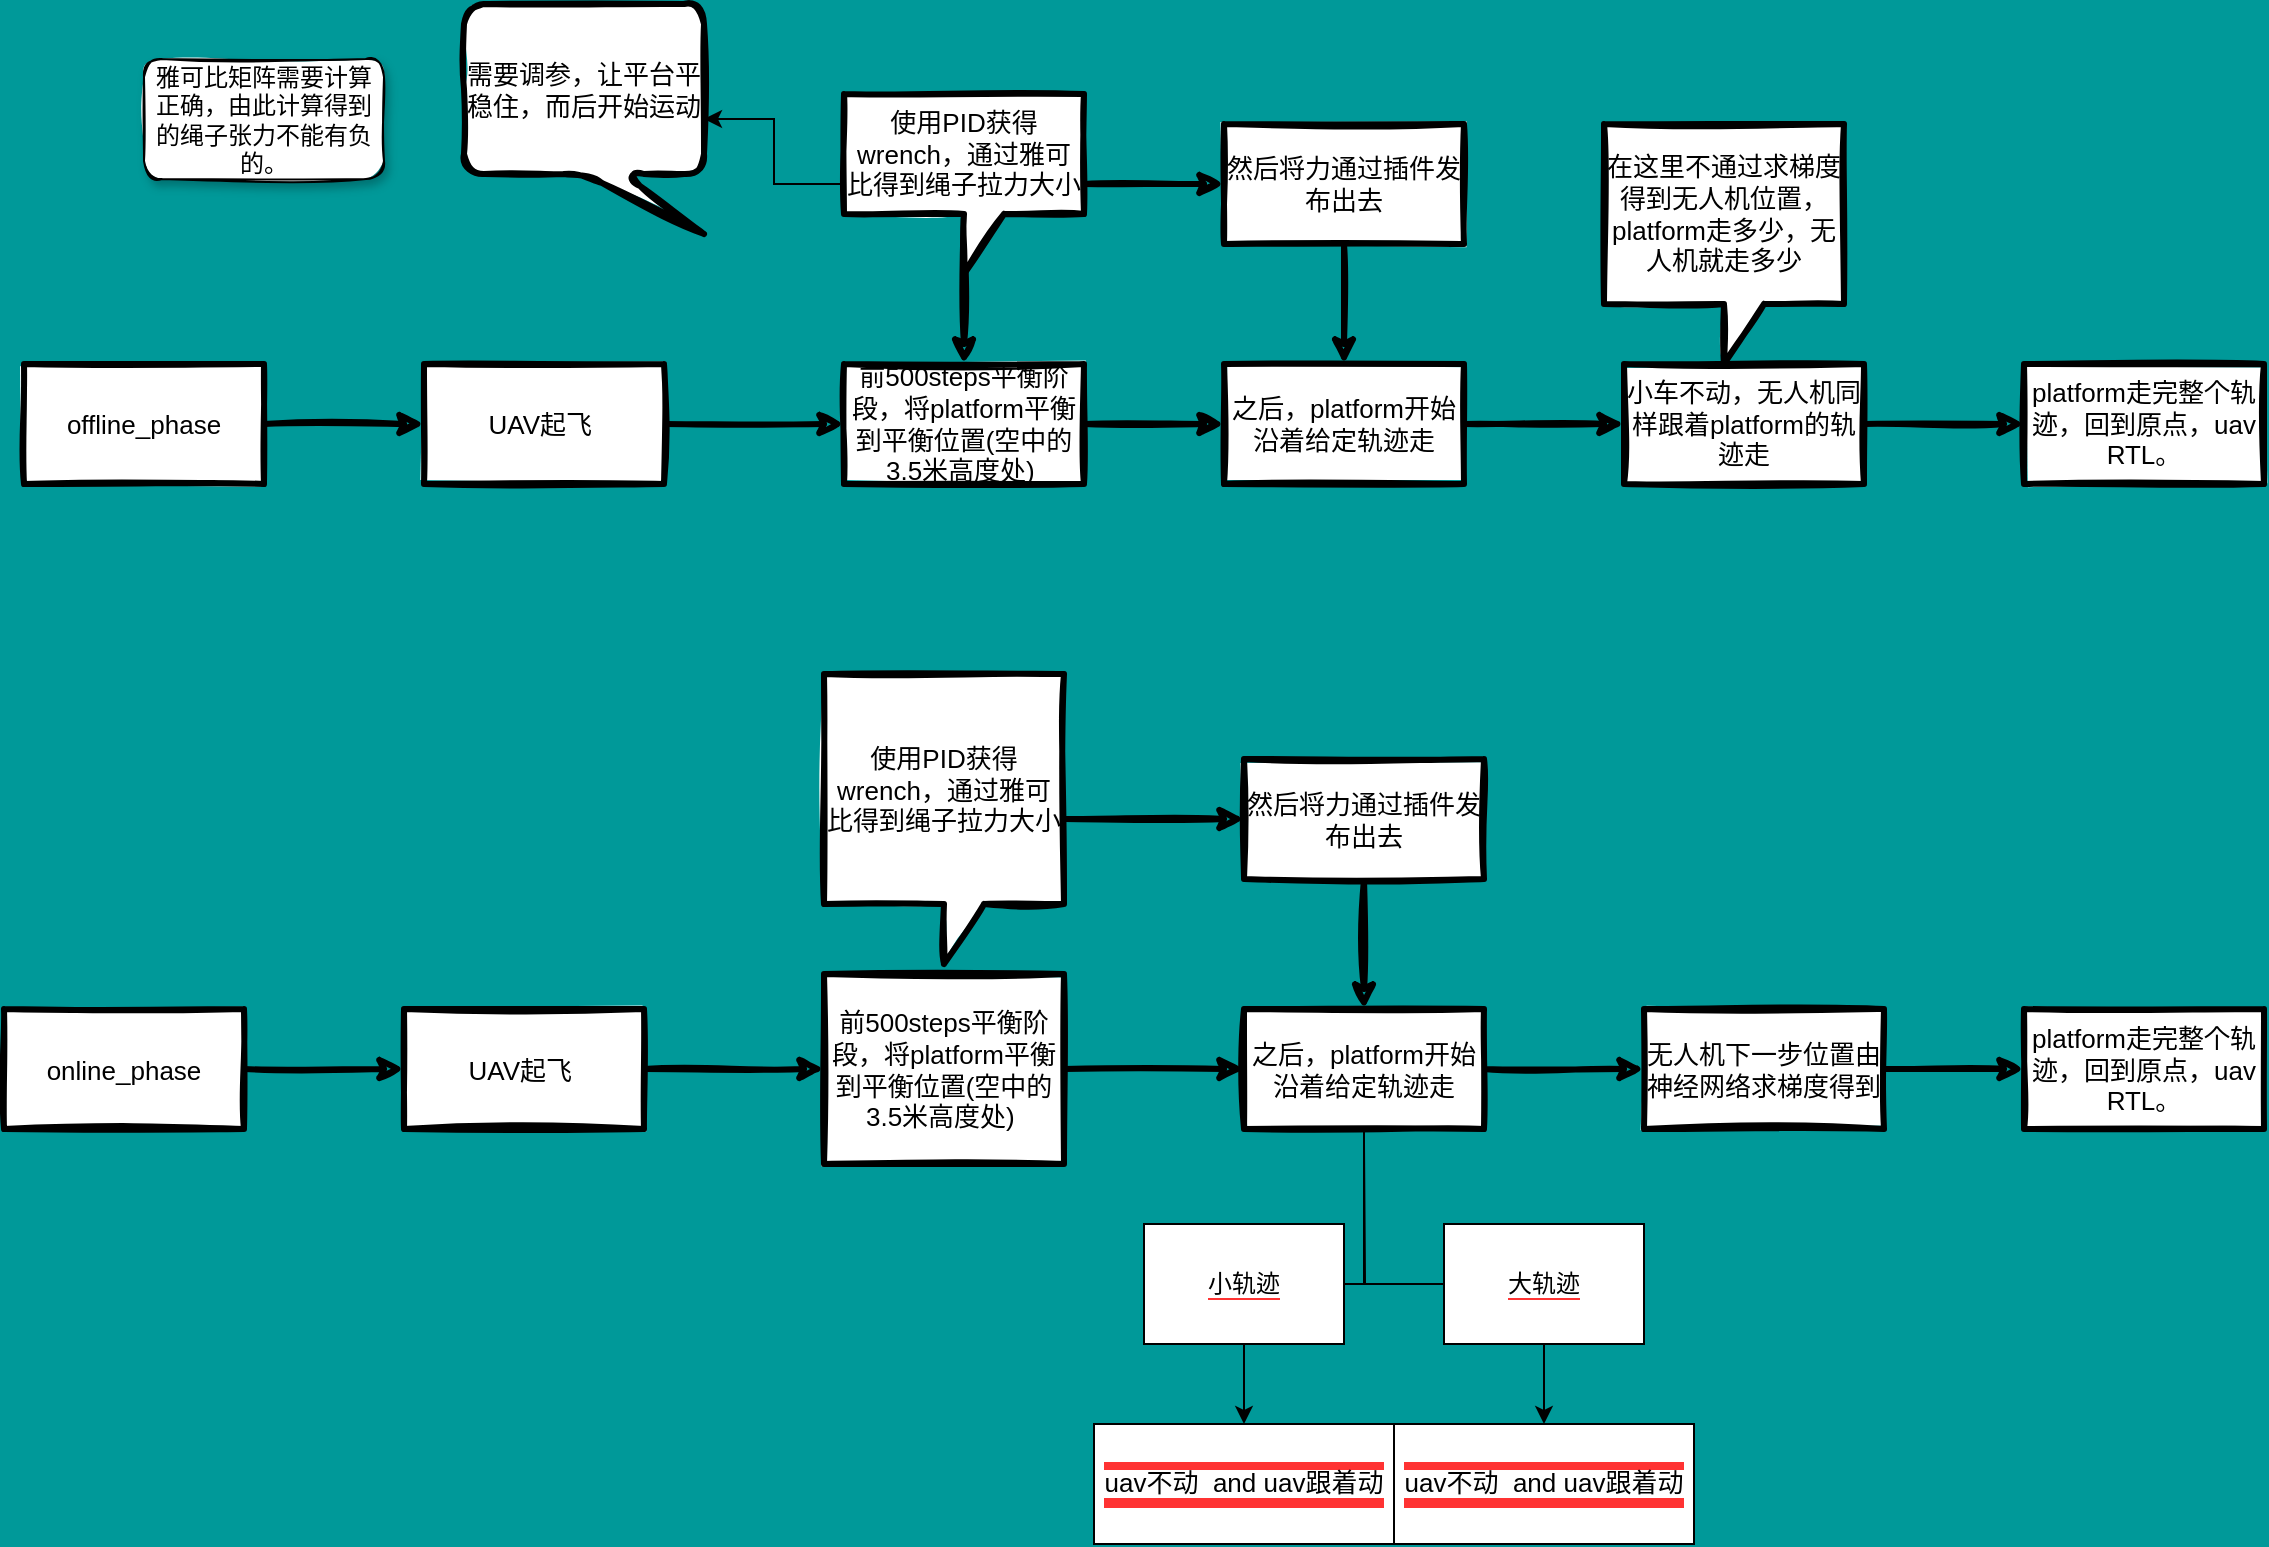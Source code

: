 <mxfile version="15.7.0" type="github">
  <diagram id="QoAezUC9s3ewCZSQBftZ" name="Page-1">
    <mxGraphModel dx="1350" dy="773" grid="1" gridSize="10" guides="1" tooltips="1" connect="1" arrows="1" fold="1" page="1" pageScale="1" pageWidth="827" pageHeight="1169" background="#009999" math="0" shadow="0">
      <root>
        <mxCell id="0" />
        <mxCell id="1" parent="0" />
        <mxCell id="ua3PY_kPn9vB6h3faCUK-3" value="" style="edgeStyle=orthogonalEdgeStyle;rounded=0;orthogonalLoop=1;jettySize=auto;html=1;sketch=1;strokeWidth=3;fontSize=13;" parent="1" source="ua3PY_kPn9vB6h3faCUK-1" target="ua3PY_kPn9vB6h3faCUK-2" edge="1">
          <mxGeometry relative="1" as="geometry" />
        </mxCell>
        <mxCell id="ua3PY_kPn9vB6h3faCUK-1" value="offline_phase" style="whiteSpace=wrap;html=1;sketch=1;strokeWidth=3;fontSize=13;" parent="1" vertex="1">
          <mxGeometry x="90" y="220" width="120" height="60" as="geometry" />
        </mxCell>
        <mxCell id="ua3PY_kPn9vB6h3faCUK-5" value="" style="edgeStyle=orthogonalEdgeStyle;rounded=0;orthogonalLoop=1;jettySize=auto;html=1;sketch=1;strokeWidth=3;fontSize=13;" parent="1" source="ua3PY_kPn9vB6h3faCUK-2" target="ua3PY_kPn9vB6h3faCUK-4" edge="1">
          <mxGeometry relative="1" as="geometry" />
        </mxCell>
        <mxCell id="ua3PY_kPn9vB6h3faCUK-2" value="UAV起飞&lt;span style=&quot;white-space: pre; font-size: 13px;&quot;&gt; &lt;/span&gt;" style="whiteSpace=wrap;html=1;sketch=1;strokeWidth=3;fontSize=13;" parent="1" vertex="1">
          <mxGeometry x="290" y="220" width="120" height="60" as="geometry" />
        </mxCell>
        <mxCell id="ua3PY_kPn9vB6h3faCUK-7" value="" style="edgeStyle=orthogonalEdgeStyle;rounded=0;orthogonalLoop=1;jettySize=auto;html=1;sketch=1;strokeWidth=3;fontSize=13;" parent="1" source="ua3PY_kPn9vB6h3faCUK-4" target="ua3PY_kPn9vB6h3faCUK-6" edge="1">
          <mxGeometry relative="1" as="geometry" />
        </mxCell>
        <mxCell id="ua3PY_kPn9vB6h3faCUK-4" value="前500steps平衡阶段，将platform平衡到平衡位置(空中的3.5米高度处)&lt;span style=&quot;white-space: pre ; font-size: 13px&quot;&gt; &lt;/span&gt;" style="whiteSpace=wrap;html=1;sketch=1;strokeWidth=3;fontSize=13;" parent="1" vertex="1">
          <mxGeometry x="500" y="220" width="120" height="60" as="geometry" />
        </mxCell>
        <mxCell id="ua3PY_kPn9vB6h3faCUK-12" value="" style="edgeStyle=orthogonalEdgeStyle;rounded=0;orthogonalLoop=1;jettySize=auto;html=1;sketch=1;strokeWidth=3;fontSize=13;" parent="1" source="ua3PY_kPn9vB6h3faCUK-6" target="ua3PY_kPn9vB6h3faCUK-11" edge="1">
          <mxGeometry relative="1" as="geometry" />
        </mxCell>
        <mxCell id="ua3PY_kPn9vB6h3faCUK-6" value="之后，platform开始沿着给定轨迹走" style="whiteSpace=wrap;html=1;sketch=1;strokeWidth=3;fontSize=13;" parent="1" vertex="1">
          <mxGeometry x="690" y="220" width="120" height="60" as="geometry" />
        </mxCell>
        <mxCell id="ua3PY_kPn9vB6h3faCUK-10" value="" style="edgeStyle=orthogonalEdgeStyle;rounded=0;orthogonalLoop=1;jettySize=auto;html=1;sketch=1;strokeWidth=3;fontSize=13;" parent="1" source="ua3PY_kPn9vB6h3faCUK-8" target="ua3PY_kPn9vB6h3faCUK-9" edge="1">
          <mxGeometry relative="1" as="geometry" />
        </mxCell>
        <mxCell id="ua3PY_kPn9vB6h3faCUK-14" value="" style="edgeStyle=orthogonalEdgeStyle;rounded=0;orthogonalLoop=1;jettySize=auto;html=1;sketch=1;strokeWidth=3;fontSize=13;" parent="1" source="ua3PY_kPn9vB6h3faCUK-8" target="ua3PY_kPn9vB6h3faCUK-4" edge="1">
          <mxGeometry relative="1" as="geometry" />
        </mxCell>
        <mxCell id="GzNerrLV8e-F1UKID8HR-2" value="" style="edgeStyle=orthogonalEdgeStyle;rounded=0;orthogonalLoop=1;jettySize=auto;html=1;" parent="1" source="ua3PY_kPn9vB6h3faCUK-8" target="GzNerrLV8e-F1UKID8HR-1" edge="1">
          <mxGeometry relative="1" as="geometry" />
        </mxCell>
        <mxCell id="ua3PY_kPn9vB6h3faCUK-8" value="使用PID获得wrench，通过雅可比得到绳子拉力大小" style="shape=callout;whiteSpace=wrap;html=1;perimeter=calloutPerimeter;position2=0.5;sketch=1;strokeWidth=3;fontSize=13;" parent="1" vertex="1">
          <mxGeometry x="500" y="85" width="120" height="90" as="geometry" />
        </mxCell>
        <mxCell id="ua3PY_kPn9vB6h3faCUK-13" value="" style="edgeStyle=orthogonalEdgeStyle;rounded=0;orthogonalLoop=1;jettySize=auto;html=1;sketch=1;strokeWidth=3;fontSize=13;" parent="1" source="ua3PY_kPn9vB6h3faCUK-9" target="ua3PY_kPn9vB6h3faCUK-6" edge="1">
          <mxGeometry relative="1" as="geometry" />
        </mxCell>
        <mxCell id="ua3PY_kPn9vB6h3faCUK-9" value="然后将力通过插件发布出去" style="whiteSpace=wrap;html=1;sketch=1;strokeWidth=3;fontSize=13;" parent="1" vertex="1">
          <mxGeometry x="690" y="100" width="120" height="60" as="geometry" />
        </mxCell>
        <mxCell id="ua3PY_kPn9vB6h3faCUK-17" value="" style="edgeStyle=orthogonalEdgeStyle;rounded=0;orthogonalLoop=1;jettySize=auto;html=1;sketch=1;strokeWidth=3;fontSize=13;" parent="1" source="ua3PY_kPn9vB6h3faCUK-11" target="ua3PY_kPn9vB6h3faCUK-16" edge="1">
          <mxGeometry relative="1" as="geometry" />
        </mxCell>
        <mxCell id="ua3PY_kPn9vB6h3faCUK-11" value="小车不动，无人机同样跟着platform的轨迹走" style="whiteSpace=wrap;html=1;sketch=1;strokeWidth=3;fontSize=13;" parent="1" vertex="1">
          <mxGeometry x="890" y="220" width="120" height="60" as="geometry" />
        </mxCell>
        <mxCell id="ua3PY_kPn9vB6h3faCUK-15" value="在这里不通过求梯度得到无人机位置，platform走多少，无人机就走多少" style="shape=callout;whiteSpace=wrap;html=1;perimeter=calloutPerimeter;sketch=1;strokeWidth=3;fontSize=13;" parent="1" vertex="1">
          <mxGeometry x="880" y="100" width="120" height="120" as="geometry" />
        </mxCell>
        <mxCell id="ua3PY_kPn9vB6h3faCUK-16" value="platform走完整个轨迹，回到原点，uav RTL。" style="whiteSpace=wrap;html=1;sketch=1;strokeWidth=3;fontSize=13;" parent="1" vertex="1">
          <mxGeometry x="1090" y="220" width="120" height="60" as="geometry" />
        </mxCell>
        <mxCell id="ua3PY_kPn9vB6h3faCUK-18" value="" style="edgeStyle=orthogonalEdgeStyle;rounded=0;orthogonalLoop=1;jettySize=auto;html=1;sketch=1;strokeWidth=3;fontSize=13;" parent="1" source="ua3PY_kPn9vB6h3faCUK-19" target="ua3PY_kPn9vB6h3faCUK-21" edge="1">
          <mxGeometry relative="1" as="geometry" />
        </mxCell>
        <mxCell id="ua3PY_kPn9vB6h3faCUK-19" value="online_phase" style="whiteSpace=wrap;html=1;sketch=1;strokeWidth=3;fontSize=13;" parent="1" vertex="1">
          <mxGeometry x="80" y="542.5" width="120" height="60" as="geometry" />
        </mxCell>
        <mxCell id="ua3PY_kPn9vB6h3faCUK-20" value="" style="edgeStyle=orthogonalEdgeStyle;rounded=0;orthogonalLoop=1;jettySize=auto;html=1;sketch=1;strokeWidth=3;fontSize=13;" parent="1" source="ua3PY_kPn9vB6h3faCUK-21" target="ua3PY_kPn9vB6h3faCUK-23" edge="1">
          <mxGeometry relative="1" as="geometry" />
        </mxCell>
        <mxCell id="ua3PY_kPn9vB6h3faCUK-21" value="UAV起飞&lt;span style=&quot;white-space: pre; font-size: 13px;&quot;&gt; &lt;/span&gt;" style="whiteSpace=wrap;html=1;sketch=1;strokeWidth=3;fontSize=13;" parent="1" vertex="1">
          <mxGeometry x="280" y="542.5" width="120" height="60" as="geometry" />
        </mxCell>
        <mxCell id="ua3PY_kPn9vB6h3faCUK-22" value="" style="edgeStyle=orthogonalEdgeStyle;rounded=0;orthogonalLoop=1;jettySize=auto;html=1;sketch=1;strokeWidth=3;fontSize=13;" parent="1" source="ua3PY_kPn9vB6h3faCUK-23" target="ua3PY_kPn9vB6h3faCUK-25" edge="1">
          <mxGeometry relative="1" as="geometry" />
        </mxCell>
        <mxCell id="ua3PY_kPn9vB6h3faCUK-23" value="前500steps平衡阶段，将platform平衡到平衡位置(空中的3.5米高度处)&lt;span style=&quot;white-space: pre ; font-size: 13px&quot;&gt; &lt;/span&gt;" style="whiteSpace=wrap;html=1;sketch=1;strokeWidth=3;fontSize=13;" parent="1" vertex="1">
          <mxGeometry x="490" y="525" width="120" height="95" as="geometry" />
        </mxCell>
        <mxCell id="ua3PY_kPn9vB6h3faCUK-24" value="" style="edgeStyle=orthogonalEdgeStyle;rounded=0;orthogonalLoop=1;jettySize=auto;html=1;sketch=1;strokeWidth=3;fontSize=13;" parent="1" source="ua3PY_kPn9vB6h3faCUK-25" target="ua3PY_kPn9vB6h3faCUK-32" edge="1">
          <mxGeometry relative="1" as="geometry" />
        </mxCell>
        <mxCell id="ua3PY_kPn9vB6h3faCUK-25" value="之后，platform开始沿着给定轨迹走" style="whiteSpace=wrap;html=1;sketch=1;strokeWidth=3;fontSize=13;" parent="1" vertex="1">
          <mxGeometry x="700" y="542.5" width="120" height="60" as="geometry" />
        </mxCell>
        <mxCell id="ua3PY_kPn9vB6h3faCUK-26" value="" style="edgeStyle=orthogonalEdgeStyle;rounded=0;orthogonalLoop=1;jettySize=auto;html=1;sketch=1;strokeWidth=3;fontSize=13;" parent="1" source="ua3PY_kPn9vB6h3faCUK-28" target="ua3PY_kPn9vB6h3faCUK-30" edge="1">
          <mxGeometry relative="1" as="geometry" />
        </mxCell>
        <mxCell id="ua3PY_kPn9vB6h3faCUK-28" value="使用PID获得wrench，通过雅可比得到绳子拉力大小" style="shape=callout;whiteSpace=wrap;html=1;perimeter=calloutPerimeter;position2=0.5;sketch=1;strokeWidth=3;fontSize=13;" parent="1" vertex="1">
          <mxGeometry x="490" y="375" width="120" height="145" as="geometry" />
        </mxCell>
        <mxCell id="ua3PY_kPn9vB6h3faCUK-29" value="" style="edgeStyle=orthogonalEdgeStyle;rounded=0;orthogonalLoop=1;jettySize=auto;html=1;sketch=1;strokeWidth=3;fontSize=13;" parent="1" source="ua3PY_kPn9vB6h3faCUK-30" target="ua3PY_kPn9vB6h3faCUK-25" edge="1">
          <mxGeometry relative="1" as="geometry" />
        </mxCell>
        <mxCell id="ua3PY_kPn9vB6h3faCUK-30" value="然后将力通过插件发布出去" style="whiteSpace=wrap;html=1;sketch=1;strokeWidth=3;fontSize=13;" parent="1" vertex="1">
          <mxGeometry x="700" y="417.5" width="120" height="60" as="geometry" />
        </mxCell>
        <mxCell id="ua3PY_kPn9vB6h3faCUK-31" value="" style="edgeStyle=orthogonalEdgeStyle;rounded=0;orthogonalLoop=1;jettySize=auto;html=1;sketch=1;strokeWidth=3;fontSize=13;" parent="1" source="ua3PY_kPn9vB6h3faCUK-32" target="ua3PY_kPn9vB6h3faCUK-34" edge="1">
          <mxGeometry relative="1" as="geometry" />
        </mxCell>
        <mxCell id="ua3PY_kPn9vB6h3faCUK-32" value="无人机下一步位置由神经网络求梯度得到" style="whiteSpace=wrap;html=1;sketch=1;strokeWidth=3;fontSize=13;" parent="1" vertex="1">
          <mxGeometry x="900" y="542.5" width="120" height="60" as="geometry" />
        </mxCell>
        <mxCell id="ua3PY_kPn9vB6h3faCUK-34" value="platform走完整个轨迹，回到原点，uav RTL。" style="whiteSpace=wrap;html=1;sketch=1;strokeWidth=3;fontSize=13;" parent="1" vertex="1">
          <mxGeometry x="1090" y="542.5" width="120" height="60" as="geometry" />
        </mxCell>
        <mxCell id="GzNerrLV8e-F1UKID8HR-1" value="需要调参，让平台平稳住，而后开始运动" style="shape=callout;whiteSpace=wrap;html=1;perimeter=calloutPerimeter;position2=1;sketch=1;strokeWidth=3;fontSize=13;rounded=1;shadow=0;" parent="1" vertex="1">
          <mxGeometry x="310" y="40" width="120" height="115" as="geometry" />
        </mxCell>
        <mxCell id="GzNerrLV8e-F1UKID8HR-3" value="雅可比矩阵需要计算正确，由此计算得到的绳子张力不能有负的。" style="whiteSpace=wrap;html=1;sketch=1;glass=0;rounded=1;shadow=1;" parent="1" vertex="1">
          <mxGeometry x="150" y="67.5" width="120" height="60" as="geometry" />
        </mxCell>
        <mxCell id="EvNH0Uwl2zvQ3oBuCaG_-3" value="" style="edgeStyle=orthogonalEdgeStyle;startArrow=none;endArrow=none;rounded=0;targetPortConstraint=eastwest;sourcePortConstraint=northsouth;" edge="1" target="EvNH0Uwl2zvQ3oBuCaG_-5" parent="1">
          <mxGeometry relative="1" as="geometry">
            <mxPoint x="760" y="610" as="sourcePoint" />
          </mxGeometry>
        </mxCell>
        <mxCell id="EvNH0Uwl2zvQ3oBuCaG_-4" value="" style="edgeStyle=orthogonalEdgeStyle;startArrow=none;endArrow=none;rounded=0;targetPortConstraint=eastwest;sourcePortConstraint=northsouth;exitX=0.5;exitY=1;exitDx=0;exitDy=0;" edge="1" target="EvNH0Uwl2zvQ3oBuCaG_-6" parent="1" source="ua3PY_kPn9vB6h3faCUK-25">
          <mxGeometry relative="1" as="geometry">
            <mxPoint x="760" y="610" as="sourcePoint" />
          </mxGeometry>
        </mxCell>
        <mxCell id="EvNH0Uwl2zvQ3oBuCaG_-8" value="" style="edgeStyle=orthogonalEdgeStyle;rounded=0;orthogonalLoop=1;jettySize=auto;html=1;" edge="1" parent="1" source="EvNH0Uwl2zvQ3oBuCaG_-5" target="EvNH0Uwl2zvQ3oBuCaG_-7">
          <mxGeometry relative="1" as="geometry" />
        </mxCell>
        <mxCell id="EvNH0Uwl2zvQ3oBuCaG_-5" value="&lt;span style=&quot;background-color: rgb(255 , 255 , 255)&quot;&gt;小轨迹&lt;/span&gt;" style="whiteSpace=wrap;html=1;align=center;verticalAlign=middle;treeFolding=1;treeMoving=1;labelBackgroundColor=#FF3333;fillColor=#FFFFFF;" vertex="1" parent="1">
          <mxGeometry x="650" y="650" width="100" height="60" as="geometry" />
        </mxCell>
        <mxCell id="EvNH0Uwl2zvQ3oBuCaG_-10" style="edgeStyle=orthogonalEdgeStyle;rounded=0;orthogonalLoop=1;jettySize=auto;html=1;exitX=0.5;exitY=1;exitDx=0;exitDy=0;entryX=0.5;entryY=0;entryDx=0;entryDy=0;fontSize=13;" edge="1" parent="1" source="EvNH0Uwl2zvQ3oBuCaG_-6" target="EvNH0Uwl2zvQ3oBuCaG_-9">
          <mxGeometry relative="1" as="geometry" />
        </mxCell>
        <mxCell id="EvNH0Uwl2zvQ3oBuCaG_-6" value="&lt;span style=&quot;background-color: rgb(255 , 255 , 255)&quot;&gt;大轨迹&lt;/span&gt;" style="whiteSpace=wrap;html=1;align=center;verticalAlign=middle;treeFolding=1;treeMoving=1;labelBackgroundColor=#FF3333;fillColor=#FFFFFF;" vertex="1" parent="1">
          <mxGeometry x="800" y="650" width="100" height="60" as="geometry" />
        </mxCell>
        <mxCell id="EvNH0Uwl2zvQ3oBuCaG_-7" value="&lt;span style=&quot;background-color: rgb(255 , 255 , 255) ; line-height: 1.7&quot;&gt;&lt;font style=&quot;font-size: 13px&quot;&gt;uav不动&amp;nbsp; and uav跟着动&lt;/font&gt;&lt;/span&gt;" style="whiteSpace=wrap;html=1;fillColor=#FFFFFF;labelBackgroundColor=#FF3333;" vertex="1" parent="1">
          <mxGeometry x="625" y="750" width="150" height="60" as="geometry" />
        </mxCell>
        <mxCell id="EvNH0Uwl2zvQ3oBuCaG_-9" value="&lt;span style=&quot;background-color: rgb(255 , 255 , 255) ; line-height: 1.7&quot;&gt;&lt;font style=&quot;font-size: 13px&quot;&gt;uav不动&amp;nbsp; and uav跟着动&lt;/font&gt;&lt;/span&gt;" style="whiteSpace=wrap;html=1;fillColor=#FFFFFF;labelBackgroundColor=#FF3333;" vertex="1" parent="1">
          <mxGeometry x="775" y="750" width="150" height="60" as="geometry" />
        </mxCell>
      </root>
    </mxGraphModel>
  </diagram>
</mxfile>
